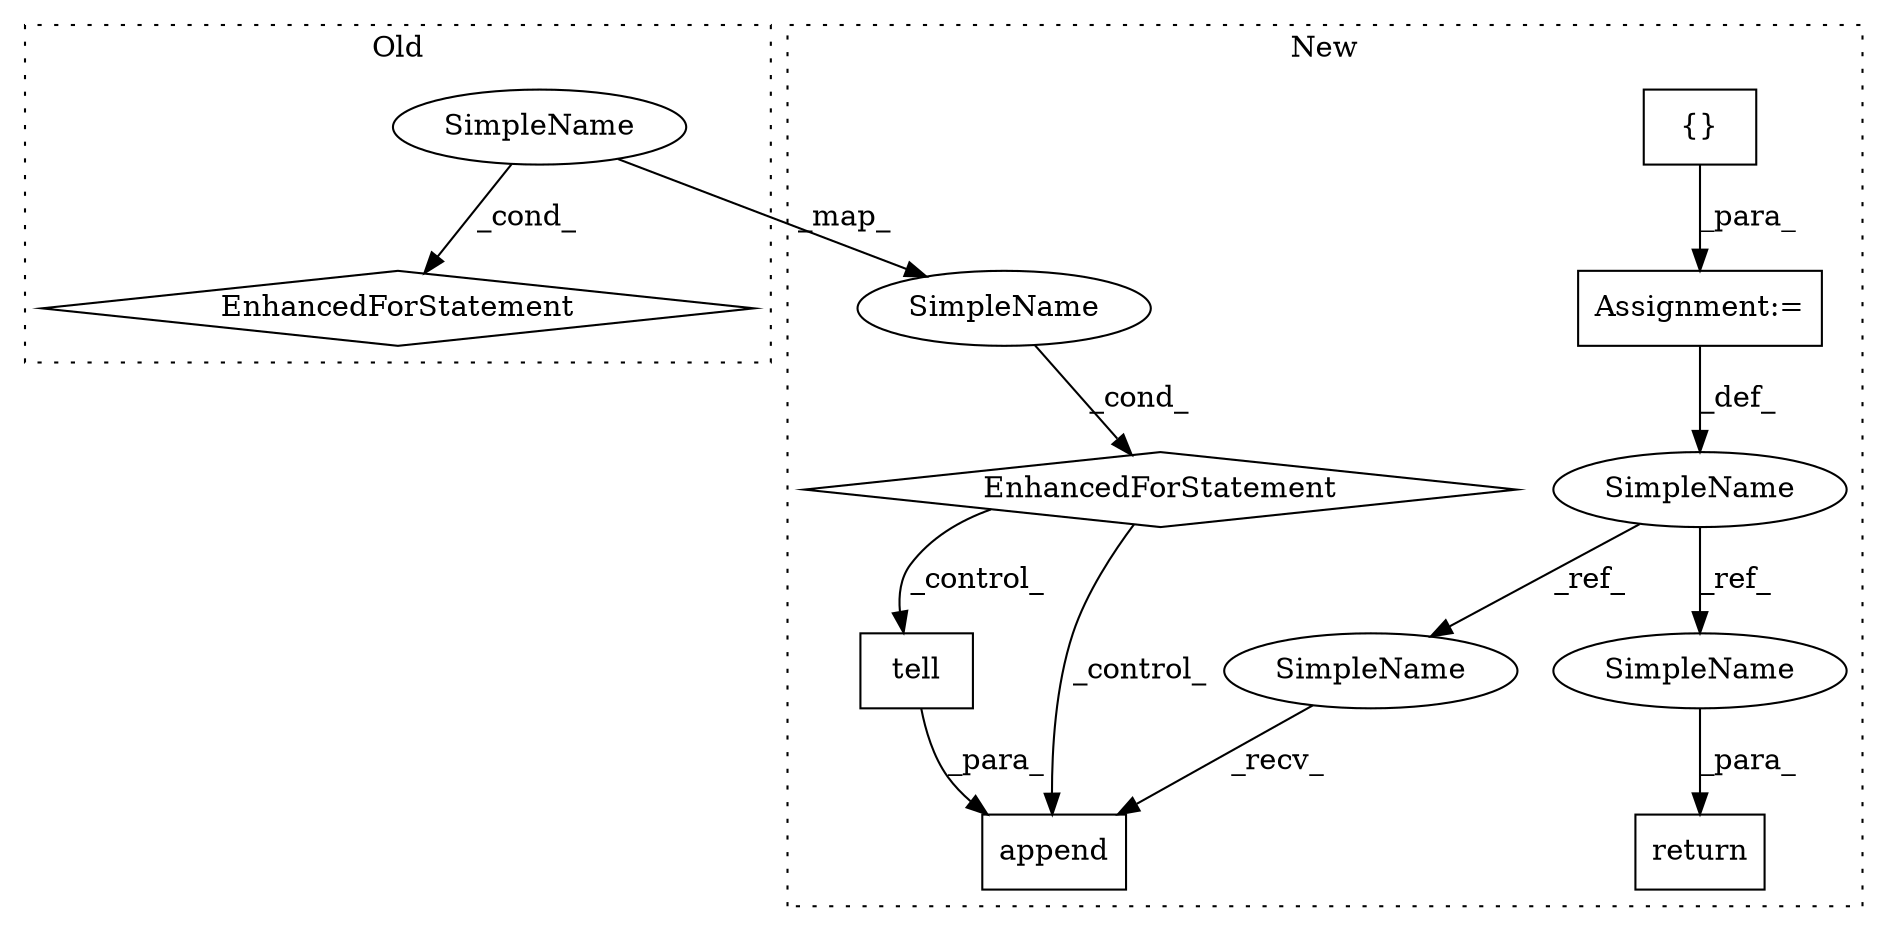 digraph G {
subgraph cluster0 {
1 [label="EnhancedForStatement" a="70" s="2196,2265" l="53,2" shape="diamond"];
5 [label="SimpleName" a="42" s="2253" l="3" shape="ellipse"];
label = "Old";
style="dotted";
}
subgraph cluster1 {
2 [label="tell" a="32" s="2569" l="6" shape="box"];
3 [label="EnhancedForStatement" a="70" s="2441,2514" l="57,2" shape="diamond"];
4 [label="SimpleName" a="42" s="2502" l="3" shape="ellipse"];
6 [label="append" a="32" s="2557,2575" l="7,1" shape="box"];
7 [label="{}" a="4" s="2431" l="2" shape="box"];
8 [label="SimpleName" a="42" s="2414" l="7" shape="ellipse"];
9 [label="return" a="41" s="3159" l="7" shape="box"];
10 [label="Assignment:=" a="7" s="2421" l="1" shape="box"];
11 [label="SimpleName" a="42" s="2549" l="7" shape="ellipse"];
12 [label="SimpleName" a="42" s="3166" l="7" shape="ellipse"];
label = "New";
style="dotted";
}
2 -> 6 [label="_para_"];
3 -> 6 [label="_control_"];
3 -> 2 [label="_control_"];
4 -> 3 [label="_cond_"];
5 -> 1 [label="_cond_"];
5 -> 4 [label="_map_"];
7 -> 10 [label="_para_"];
8 -> 11 [label="_ref_"];
8 -> 12 [label="_ref_"];
10 -> 8 [label="_def_"];
11 -> 6 [label="_recv_"];
12 -> 9 [label="_para_"];
}